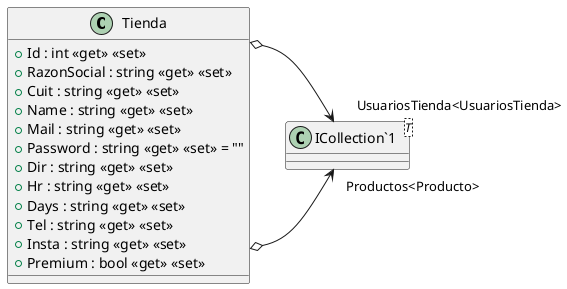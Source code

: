 @startuml
class Tienda {
    + Id : int <<get>> <<set>>
    + RazonSocial : string <<get>> <<set>>
    + Cuit : string <<get>> <<set>>
    + Name : string <<get>> <<set>>
    + Mail : string <<get>> <<set>>
    + Password : string <<get>> <<set>> = ""
    + Dir : string <<get>> <<set>>
    + Hr : string <<get>> <<set>>
    + Days : string <<get>> <<set>>
    + Tel : string <<get>> <<set>>
    + Insta : string <<get>> <<set>>
    + Premium : bool <<get>> <<set>>
}
class "ICollection`1"<T> {
}
Tienda o-> "Productos<Producto>" "ICollection`1"
Tienda o-> "UsuariosTienda<UsuariosTienda>" "ICollection`1"
@enduml
